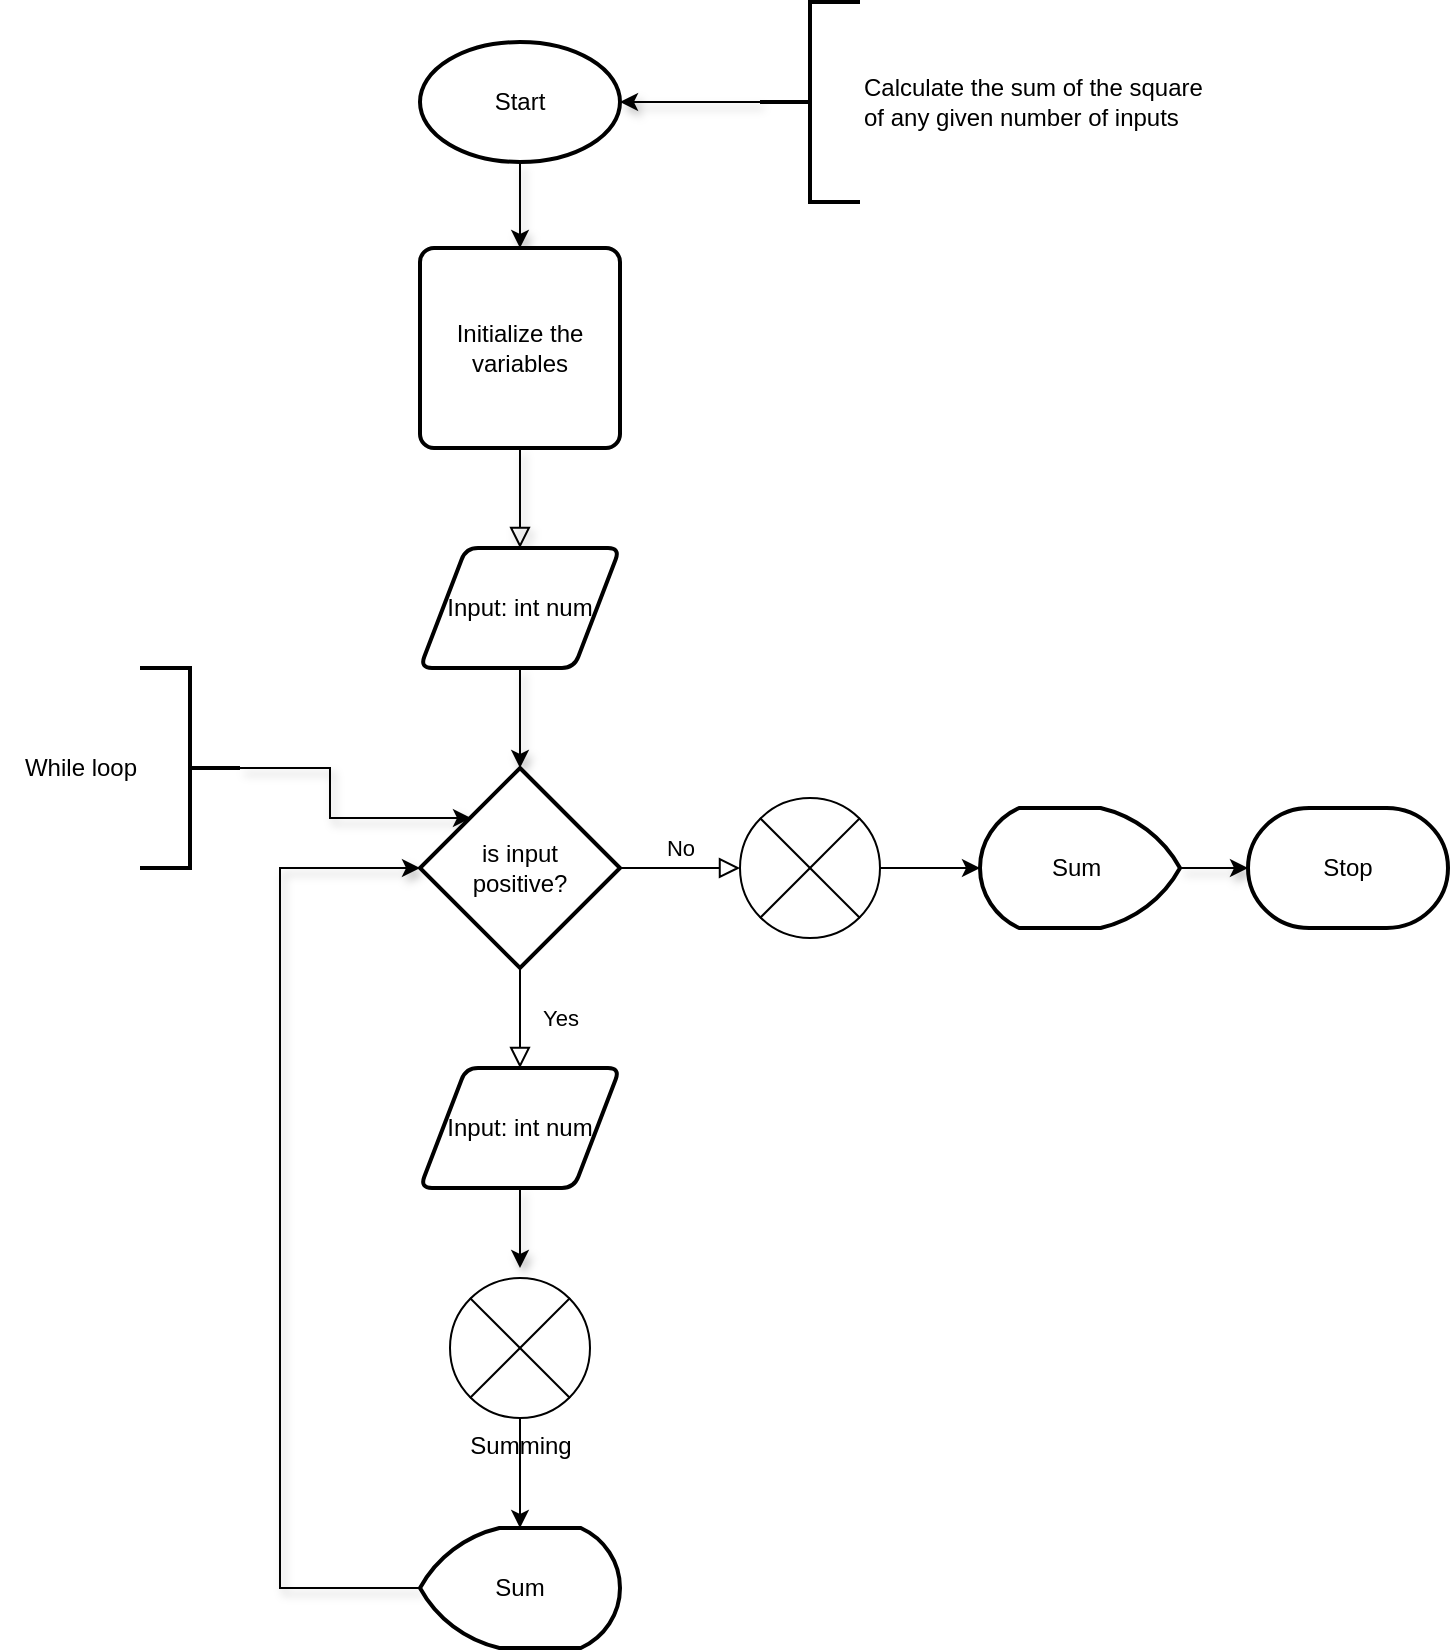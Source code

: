 <mxfile version="20.8.23" type="github">
  <diagram id="C5RBs43oDa-KdzZeNtuy" name="Page-1">
    <mxGraphModel dx="1444" dy="1984" grid="1" gridSize="10" guides="1" tooltips="1" connect="1" arrows="1" fold="1" page="1" pageScale="1" pageWidth="827" pageHeight="1169" math="0" shadow="0">
      <root>
        <mxCell id="WIyWlLk6GJQsqaUBKTNV-0" />
        <mxCell id="WIyWlLk6GJQsqaUBKTNV-1" parent="WIyWlLk6GJQsqaUBKTNV-0" />
        <mxCell id="-2RjMBubcI_NmqtKYA7N-0" value="" style="rounded=0;html=1;jettySize=auto;orthogonalLoop=1;fontSize=11;endArrow=block;endFill=0;endSize=8;strokeWidth=1;shadow=1;labelBackgroundColor=none;edgeStyle=orthogonalEdgeStyle;exitX=0.5;exitY=1;exitDx=0;exitDy=0;entryX=0.5;entryY=0;entryDx=0;entryDy=0;" edge="1" parent="WIyWlLk6GJQsqaUBKTNV-1" source="-2RjMBubcI_NmqtKYA7N-18" target="-2RjMBubcI_NmqtKYA7N-10">
          <mxGeometry relative="1" as="geometry">
            <mxPoint x="280" y="209" as="sourcePoint" />
            <mxPoint x="280.0" y="270" as="targetPoint" />
          </mxGeometry>
        </mxCell>
        <mxCell id="-2RjMBubcI_NmqtKYA7N-1" value="" style="edgeStyle=orthogonalEdgeStyle;rounded=0;orthogonalLoop=1;jettySize=auto;html=1;shadow=1;entryX=0.5;entryY=0;entryDx=0;entryDy=0;exitX=0.5;exitY=1;exitDx=0;exitDy=0;entryPerimeter=0;" edge="1" parent="WIyWlLk6GJQsqaUBKTNV-1" source="-2RjMBubcI_NmqtKYA7N-10" target="-2RjMBubcI_NmqtKYA7N-21">
          <mxGeometry relative="1" as="geometry">
            <mxPoint x="380" y="119" as="sourcePoint" />
            <mxPoint x="280" y="149" as="targetPoint" />
          </mxGeometry>
        </mxCell>
        <mxCell id="-2RjMBubcI_NmqtKYA7N-2" value="Yes" style="rounded=0;html=1;jettySize=auto;orthogonalLoop=1;fontSize=11;endArrow=block;endFill=0;endSize=8;strokeWidth=1;shadow=0;labelBackgroundColor=none;edgeStyle=orthogonalEdgeStyle;entryX=0.5;entryY=0;entryDx=0;entryDy=0;exitX=0.5;exitY=1;exitDx=0;exitDy=0;exitPerimeter=0;" edge="1" parent="WIyWlLk6GJQsqaUBKTNV-1" source="-2RjMBubcI_NmqtKYA7N-21" target="-2RjMBubcI_NmqtKYA7N-23">
          <mxGeometry y="20" relative="1" as="geometry">
            <mxPoint as="offset" />
            <mxPoint x="279.81" y="370" as="sourcePoint" />
            <mxPoint x="279.81" y="430.0" as="targetPoint" />
            <Array as="points" />
          </mxGeometry>
        </mxCell>
        <mxCell id="-2RjMBubcI_NmqtKYA7N-4" value="" style="endArrow=classic;html=1;rounded=0;shadow=1;entryX=0;entryY=0.5;entryDx=0;entryDy=0;exitX=0;exitY=0.5;exitDx=0;exitDy=0;exitPerimeter=0;" edge="1" parent="WIyWlLk6GJQsqaUBKTNV-1" source="-2RjMBubcI_NmqtKYA7N-25">
          <mxGeometry width="50" height="50" relative="1" as="geometry">
            <mxPoint x="230" y="810" as="sourcePoint" />
            <mxPoint x="230" y="310" as="targetPoint" />
            <Array as="points">
              <mxPoint x="160" y="670" />
              <mxPoint x="160" y="310" />
            </Array>
          </mxGeometry>
        </mxCell>
        <mxCell id="-2RjMBubcI_NmqtKYA7N-5" value="" style="edgeStyle=orthogonalEdgeStyle;rounded=0;orthogonalLoop=1;jettySize=auto;html=1;shadow=1;entryX=1;entryY=0.5;entryDx=0;entryDy=0;entryPerimeter=0;" edge="1" parent="WIyWlLk6GJQsqaUBKTNV-1" source="-2RjMBubcI_NmqtKYA7N-6" target="-2RjMBubcI_NmqtKYA7N-15">
          <mxGeometry relative="1" as="geometry">
            <mxPoint x="330" y="47" as="targetPoint" />
          </mxGeometry>
        </mxCell>
        <mxCell id="-2RjMBubcI_NmqtKYA7N-6" value="Calculate the sum of the square &lt;br&gt;of any given number of inputs" style="strokeWidth=2;html=1;shape=mxgraph.flowchart.annotation_2;align=left;labelPosition=right;pointerEvents=1;" vertex="1" parent="WIyWlLk6GJQsqaUBKTNV-1">
          <mxGeometry x="400" y="-123" width="50" height="100" as="geometry" />
        </mxCell>
        <mxCell id="-2RjMBubcI_NmqtKYA7N-7" value="" style="edgeStyle=orthogonalEdgeStyle;rounded=0;orthogonalLoop=1;jettySize=auto;html=1;shadow=1;entryX=0.255;entryY=0.25;entryDx=0;entryDy=0;entryPerimeter=0;" edge="1" parent="WIyWlLk6GJQsqaUBKTNV-1" source="-2RjMBubcI_NmqtKYA7N-8" target="-2RjMBubcI_NmqtKYA7N-21">
          <mxGeometry relative="1" as="geometry" />
        </mxCell>
        <mxCell id="-2RjMBubcI_NmqtKYA7N-8" value="" style="strokeWidth=2;html=1;shape=mxgraph.flowchart.annotation_2;align=left;labelPosition=right;pointerEvents=1;direction=west;" vertex="1" parent="WIyWlLk6GJQsqaUBKTNV-1">
          <mxGeometry x="90" y="210" width="50" height="100" as="geometry" />
        </mxCell>
        <mxCell id="-2RjMBubcI_NmqtKYA7N-9" value="While loop" style="text;html=1;align=center;verticalAlign=middle;resizable=0;points=[];autosize=1;strokeColor=none;fillColor=none;" vertex="1" parent="WIyWlLk6GJQsqaUBKTNV-1">
          <mxGeometry x="20" y="245" width="80" height="30" as="geometry" />
        </mxCell>
        <mxCell id="-2RjMBubcI_NmqtKYA7N-10" value="Input: int num" style="shape=parallelogram;html=1;strokeWidth=2;perimeter=parallelogramPerimeter;whiteSpace=wrap;rounded=1;arcSize=12;size=0.23;" vertex="1" parent="WIyWlLk6GJQsqaUBKTNV-1">
          <mxGeometry x="230" y="150" width="100" height="60" as="geometry" />
        </mxCell>
        <mxCell id="-2RjMBubcI_NmqtKYA7N-11" value="" style="edgeStyle=orthogonalEdgeStyle;rounded=0;orthogonalLoop=1;jettySize=auto;html=1;shadow=1;" edge="1" parent="WIyWlLk6GJQsqaUBKTNV-1" source="-2RjMBubcI_NmqtKYA7N-12" target="-2RjMBubcI_NmqtKYA7N-13">
          <mxGeometry relative="1" as="geometry" />
        </mxCell>
        <mxCell id="-2RjMBubcI_NmqtKYA7N-12" value="Sum&amp;nbsp;" style="strokeWidth=2;html=1;shape=mxgraph.flowchart.display;whiteSpace=wrap;direction=west;" vertex="1" parent="WIyWlLk6GJQsqaUBKTNV-1">
          <mxGeometry x="510" y="280" width="100" height="60" as="geometry" />
        </mxCell>
        <mxCell id="-2RjMBubcI_NmqtKYA7N-13" value="Stop" style="strokeWidth=2;html=1;shape=mxgraph.flowchart.terminator;whiteSpace=wrap;" vertex="1" parent="WIyWlLk6GJQsqaUBKTNV-1">
          <mxGeometry x="644" y="280" width="100" height="60" as="geometry" />
        </mxCell>
        <mxCell id="-2RjMBubcI_NmqtKYA7N-14" value="" style="edgeStyle=orthogonalEdgeStyle;rounded=0;orthogonalLoop=1;jettySize=auto;html=1;shadow=1;entryX=0.5;entryY=0;entryDx=0;entryDy=0;" edge="1" parent="WIyWlLk6GJQsqaUBKTNV-1" source="-2RjMBubcI_NmqtKYA7N-15" target="-2RjMBubcI_NmqtKYA7N-18">
          <mxGeometry relative="1" as="geometry" />
        </mxCell>
        <mxCell id="-2RjMBubcI_NmqtKYA7N-15" value="Start" style="strokeWidth=2;html=1;shape=mxgraph.flowchart.start_1;whiteSpace=wrap;" vertex="1" parent="WIyWlLk6GJQsqaUBKTNV-1">
          <mxGeometry x="230" y="-103" width="100" height="60" as="geometry" />
        </mxCell>
        <mxCell id="-2RjMBubcI_NmqtKYA7N-27" value="" style="edgeStyle=orthogonalEdgeStyle;rounded=0;orthogonalLoop=1;jettySize=auto;html=1;" edge="1" parent="WIyWlLk6GJQsqaUBKTNV-1" source="-2RjMBubcI_NmqtKYA7N-17" target="-2RjMBubcI_NmqtKYA7N-25">
          <mxGeometry relative="1" as="geometry" />
        </mxCell>
        <mxCell id="-2RjMBubcI_NmqtKYA7N-17" value="Summing" style="verticalLabelPosition=bottom;verticalAlign=top;html=1;shape=mxgraph.flowchart.or;" vertex="1" parent="WIyWlLk6GJQsqaUBKTNV-1">
          <mxGeometry x="245" y="515" width="70" height="70" as="geometry" />
        </mxCell>
        <mxCell id="-2RjMBubcI_NmqtKYA7N-18" value="Initialize the&lt;br&gt;variables" style="rounded=1;whiteSpace=wrap;html=1;absoluteArcSize=1;arcSize=14;strokeWidth=2;" vertex="1" parent="WIyWlLk6GJQsqaUBKTNV-1">
          <mxGeometry x="230" width="100" height="100" as="geometry" />
        </mxCell>
        <mxCell id="-2RjMBubcI_NmqtKYA7N-21" value="is input &lt;br&gt;positive?" style="strokeWidth=2;html=1;shape=mxgraph.flowchart.decision;whiteSpace=wrap;" vertex="1" parent="WIyWlLk6GJQsqaUBKTNV-1">
          <mxGeometry x="230" y="260" width="100" height="100" as="geometry" />
        </mxCell>
        <mxCell id="-2RjMBubcI_NmqtKYA7N-22" value="" style="edgeStyle=orthogonalEdgeStyle;rounded=0;orthogonalLoop=1;jettySize=auto;html=1;shadow=1;" edge="1" parent="WIyWlLk6GJQsqaUBKTNV-1" source="-2RjMBubcI_NmqtKYA7N-23">
          <mxGeometry relative="1" as="geometry">
            <mxPoint x="280" y="510" as="targetPoint" />
          </mxGeometry>
        </mxCell>
        <mxCell id="-2RjMBubcI_NmqtKYA7N-23" value="Input: int num" style="shape=parallelogram;html=1;strokeWidth=2;perimeter=parallelogramPerimeter;whiteSpace=wrap;rounded=1;arcSize=12;size=0.23;" vertex="1" parent="WIyWlLk6GJQsqaUBKTNV-1">
          <mxGeometry x="230" y="410" width="100" height="60" as="geometry" />
        </mxCell>
        <mxCell id="-2RjMBubcI_NmqtKYA7N-25" value="Sum" style="strokeWidth=2;html=1;shape=mxgraph.flowchart.display;whiteSpace=wrap;direction=east;" vertex="1" parent="WIyWlLk6GJQsqaUBKTNV-1">
          <mxGeometry x="230" y="640" width="100" height="60" as="geometry" />
        </mxCell>
        <mxCell id="-2RjMBubcI_NmqtKYA7N-31" value="" style="edgeStyle=orthogonalEdgeStyle;rounded=0;orthogonalLoop=1;jettySize=auto;html=1;" edge="1" parent="WIyWlLk6GJQsqaUBKTNV-1" source="-2RjMBubcI_NmqtKYA7N-29" target="-2RjMBubcI_NmqtKYA7N-12">
          <mxGeometry relative="1" as="geometry" />
        </mxCell>
        <mxCell id="-2RjMBubcI_NmqtKYA7N-29" value="" style="verticalLabelPosition=bottom;verticalAlign=top;html=1;shape=mxgraph.flowchart.or;" vertex="1" parent="WIyWlLk6GJQsqaUBKTNV-1">
          <mxGeometry x="390" y="275" width="70" height="70" as="geometry" />
        </mxCell>
        <mxCell id="-2RjMBubcI_NmqtKYA7N-30" value="No" style="edgeStyle=orthogonalEdgeStyle;rounded=0;html=1;jettySize=auto;orthogonalLoop=1;fontSize=11;endArrow=block;endFill=0;endSize=8;strokeWidth=1;shadow=0;labelBackgroundColor=none;exitX=1;exitY=0.5;exitDx=0;exitDy=0;exitPerimeter=0;entryX=0;entryY=0.5;entryDx=0;entryDy=0;entryPerimeter=0;startArrow=none;" edge="1" parent="WIyWlLk6GJQsqaUBKTNV-1" source="-2RjMBubcI_NmqtKYA7N-21" target="-2RjMBubcI_NmqtKYA7N-29">
          <mxGeometry y="10" relative="1" as="geometry">
            <mxPoint as="offset" />
            <mxPoint x="435" y="310" as="sourcePoint" />
            <mxPoint x="510" y="310" as="targetPoint" />
            <Array as="points" />
          </mxGeometry>
        </mxCell>
      </root>
    </mxGraphModel>
  </diagram>
</mxfile>
